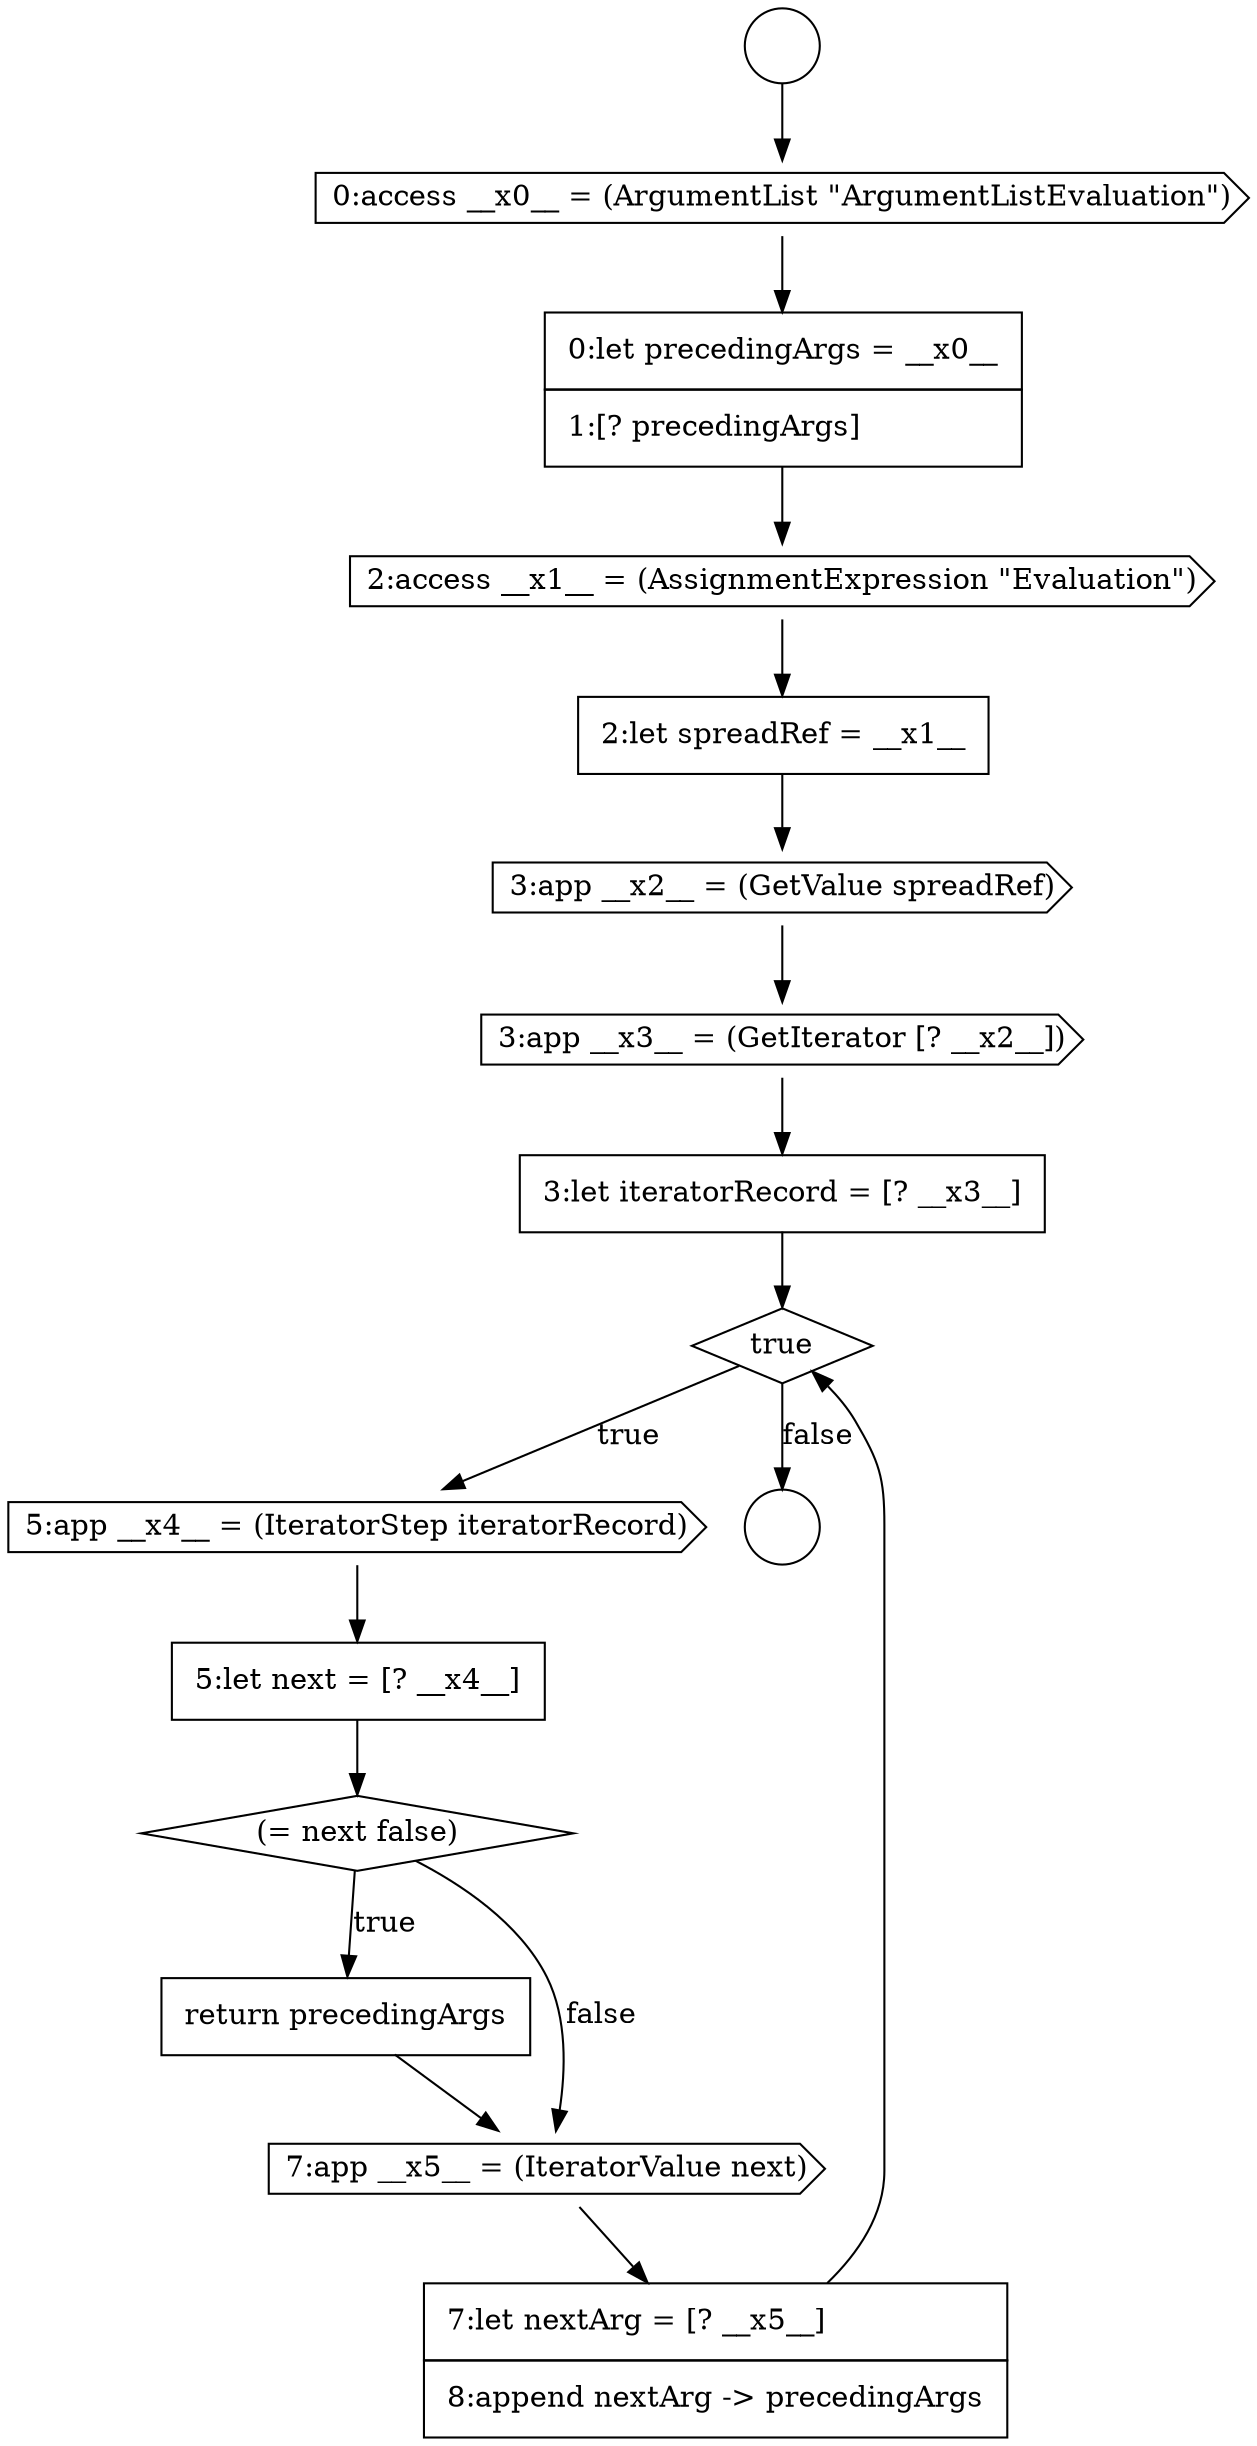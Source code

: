digraph {
  node4339 [shape=none, margin=0, label=<<font color="black">
    <table border="0" cellborder="1" cellspacing="0" cellpadding="10">
      <tr><td align="left">3:let iteratorRecord = [? __x3__]</td></tr>
    </table>
  </font>> color="black" fillcolor="white" style=filled]
  node4343 [shape=diamond, label=<<font color="black">(= next false)</font>> color="black" fillcolor="white" style=filled]
  node4334 [shape=none, margin=0, label=<<font color="black">
    <table border="0" cellborder="1" cellspacing="0" cellpadding="10">
      <tr><td align="left">0:let precedingArgs = __x0__</td></tr>
      <tr><td align="left">1:[? precedingArgs]</td></tr>
    </table>
  </font>> color="black" fillcolor="white" style=filled]
  node4344 [shape=none, margin=0, label=<<font color="black">
    <table border="0" cellborder="1" cellspacing="0" cellpadding="10">
      <tr><td align="left">return precedingArgs</td></tr>
    </table>
  </font>> color="black" fillcolor="white" style=filled]
  node4333 [shape=cds, label=<<font color="black">0:access __x0__ = (ArgumentList &quot;ArgumentListEvaluation&quot;)</font>> color="black" fillcolor="white" style=filled]
  node4340 [shape=diamond, label=<<font color="black">true</font>> color="black" fillcolor="white" style=filled]
  node4341 [shape=cds, label=<<font color="black">5:app __x4__ = (IteratorStep iteratorRecord)</font>> color="black" fillcolor="white" style=filled]
  node4337 [shape=cds, label=<<font color="black">3:app __x2__ = (GetValue spreadRef)</font>> color="black" fillcolor="white" style=filled]
  node4332 [shape=circle label=" " color="black" fillcolor="white" style=filled]
  node4346 [shape=none, margin=0, label=<<font color="black">
    <table border="0" cellborder="1" cellspacing="0" cellpadding="10">
      <tr><td align="left">7:let nextArg = [? __x5__]</td></tr>
      <tr><td align="left">8:append nextArg -&gt; precedingArgs</td></tr>
    </table>
  </font>> color="black" fillcolor="white" style=filled]
  node4342 [shape=none, margin=0, label=<<font color="black">
    <table border="0" cellborder="1" cellspacing="0" cellpadding="10">
      <tr><td align="left">5:let next = [? __x4__]</td></tr>
    </table>
  </font>> color="black" fillcolor="white" style=filled]
  node4338 [shape=cds, label=<<font color="black">3:app __x3__ = (GetIterator [? __x2__])</font>> color="black" fillcolor="white" style=filled]
  node4345 [shape=cds, label=<<font color="black">7:app __x5__ = (IteratorValue next)</font>> color="black" fillcolor="white" style=filled]
  node4335 [shape=cds, label=<<font color="black">2:access __x1__ = (AssignmentExpression &quot;Evaluation&quot;)</font>> color="black" fillcolor="white" style=filled]
  node4331 [shape=circle label=" " color="black" fillcolor="white" style=filled]
  node4336 [shape=none, margin=0, label=<<font color="black">
    <table border="0" cellborder="1" cellspacing="0" cellpadding="10">
      <tr><td align="left">2:let spreadRef = __x1__</td></tr>
    </table>
  </font>> color="black" fillcolor="white" style=filled]
  node4344 -> node4345 [ color="black"]
  node4333 -> node4334 [ color="black"]
  node4342 -> node4343 [ color="black"]
  node4345 -> node4346 [ color="black"]
  node4337 -> node4338 [ color="black"]
  node4334 -> node4335 [ color="black"]
  node4340 -> node4341 [label=<<font color="black">true</font>> color="black"]
  node4340 -> node4332 [label=<<font color="black">false</font>> color="black"]
  node4335 -> node4336 [ color="black"]
  node4336 -> node4337 [ color="black"]
  node4338 -> node4339 [ color="black"]
  node4339 -> node4340 [ color="black"]
  node4346 -> node4340 [ color="black"]
  node4341 -> node4342 [ color="black"]
  node4343 -> node4344 [label=<<font color="black">true</font>> color="black"]
  node4343 -> node4345 [label=<<font color="black">false</font>> color="black"]
  node4331 -> node4333 [ color="black"]
}

